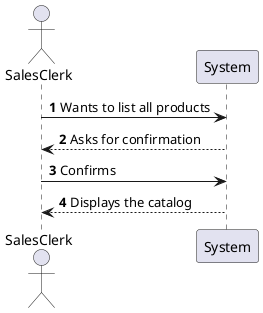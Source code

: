 @startuml
'https://plantuml.com/sequence-diagram

autonumber

actor SalesClerk

SalesClerk -> System: Wants to list all products

System --> SalesClerk: Asks for confirmation

SalesClerk -> System : Confirms

System --> SalesClerk : Displays the catalog

@enduml